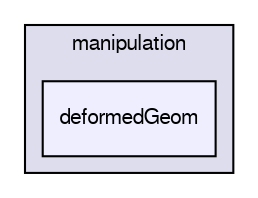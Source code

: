 digraph "applications/utilities/mesh/manipulation/deformedGeom" {
  bgcolor=transparent;
  compound=true
  node [ fontsize="10", fontname="FreeSans"];
  edge [ labelfontsize="10", labelfontname="FreeSans"];
  subgraph clusterdir_15449a1ef4a09517cc5e2efa6b11565e {
    graph [ bgcolor="#ddddee", pencolor="black", label="manipulation" fontname="FreeSans", fontsize="10", URL="dir_15449a1ef4a09517cc5e2efa6b11565e.html"]
  dir_54b2d1b552f4375fa5ecc32982f8a3e9 [shape=box, label="deformedGeom", style="filled", fillcolor="#eeeeff", pencolor="black", URL="dir_54b2d1b552f4375fa5ecc32982f8a3e9.html"];
  }
}
